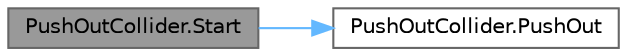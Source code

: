 digraph "PushOutCollider.Start"
{
 // LATEX_PDF_SIZE
  bgcolor="transparent";
  edge [fontname=Helvetica,fontsize=10,labelfontname=Helvetica,labelfontsize=10];
  node [fontname=Helvetica,fontsize=10,shape=box,height=0.2,width=0.4];
  rankdir="LR";
  Node1 [id="Node000001",label="PushOutCollider.Start",height=0.2,width=0.4,color="gray40", fillcolor="grey60", style="filled", fontcolor="black",tooltip=" "];
  Node1 -> Node2 [id="edge1_Node000001_Node000002",color="steelblue1",style="solid",tooltip=" "];
  Node2 [id="Node000002",label="PushOutCollider.PushOut",height=0.2,width=0.4,color="grey40", fillcolor="white", style="filled",URL="$class_push_out_collider.html#a20ab2c9ffec32860920195cbc3d2358e",tooltip=" "];
}
